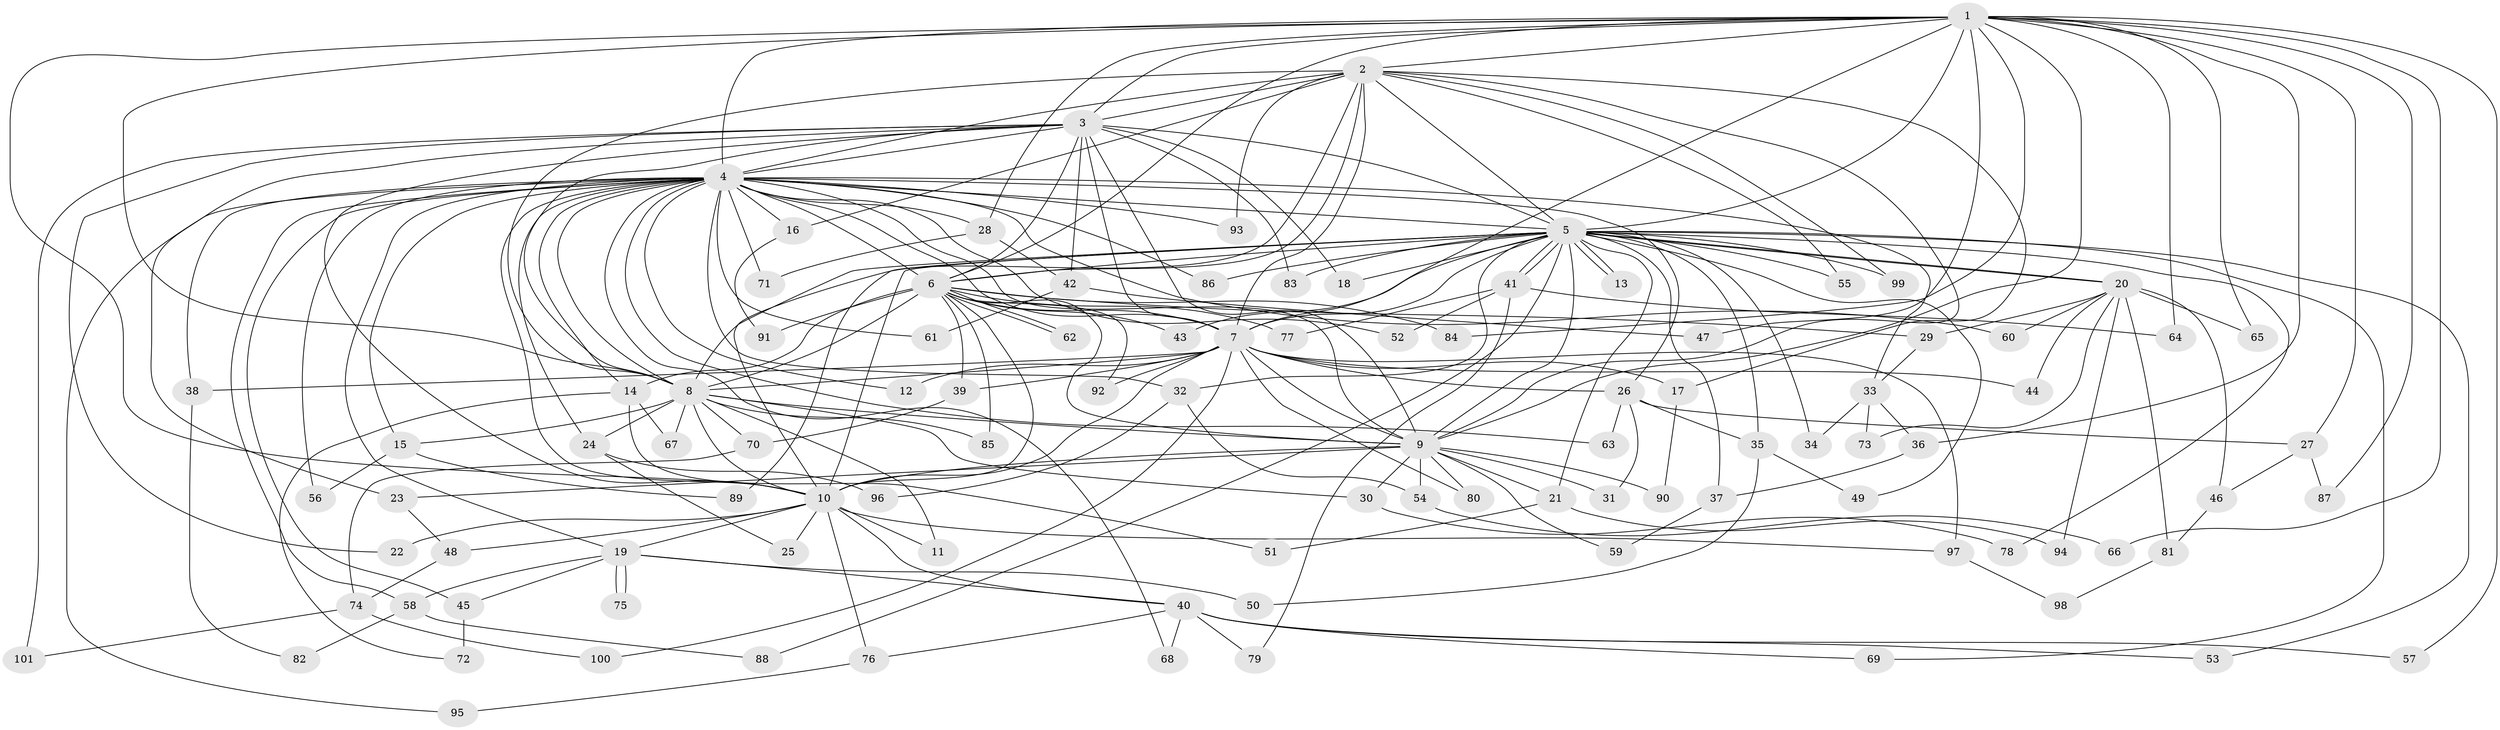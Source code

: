 // Generated by graph-tools (version 1.1) at 2025/49/03/09/25 03:49:28]
// undirected, 101 vertices, 227 edges
graph export_dot {
graph [start="1"]
  node [color=gray90,style=filled];
  1;
  2;
  3;
  4;
  5;
  6;
  7;
  8;
  9;
  10;
  11;
  12;
  13;
  14;
  15;
  16;
  17;
  18;
  19;
  20;
  21;
  22;
  23;
  24;
  25;
  26;
  27;
  28;
  29;
  30;
  31;
  32;
  33;
  34;
  35;
  36;
  37;
  38;
  39;
  40;
  41;
  42;
  43;
  44;
  45;
  46;
  47;
  48;
  49;
  50;
  51;
  52;
  53;
  54;
  55;
  56;
  57;
  58;
  59;
  60;
  61;
  62;
  63;
  64;
  65;
  66;
  67;
  68;
  69;
  70;
  71;
  72;
  73;
  74;
  75;
  76;
  77;
  78;
  79;
  80;
  81;
  82;
  83;
  84;
  85;
  86;
  87;
  88;
  89;
  90;
  91;
  92;
  93;
  94;
  95;
  96;
  97;
  98;
  99;
  100;
  101;
  1 -- 2;
  1 -- 3;
  1 -- 4;
  1 -- 5;
  1 -- 6;
  1 -- 7;
  1 -- 8;
  1 -- 9;
  1 -- 10;
  1 -- 27;
  1 -- 28;
  1 -- 36;
  1 -- 47;
  1 -- 57;
  1 -- 64;
  1 -- 65;
  1 -- 66;
  1 -- 84;
  1 -- 87;
  2 -- 3;
  2 -- 4;
  2 -- 5;
  2 -- 6;
  2 -- 7;
  2 -- 8;
  2 -- 9;
  2 -- 10;
  2 -- 16;
  2 -- 17;
  2 -- 55;
  2 -- 93;
  2 -- 99;
  3 -- 4;
  3 -- 5;
  3 -- 6;
  3 -- 7;
  3 -- 8;
  3 -- 9;
  3 -- 10;
  3 -- 18;
  3 -- 22;
  3 -- 23;
  3 -- 42;
  3 -- 83;
  3 -- 101;
  4 -- 5;
  4 -- 6;
  4 -- 7;
  4 -- 8;
  4 -- 9;
  4 -- 10;
  4 -- 12;
  4 -- 14;
  4 -- 15;
  4 -- 16;
  4 -- 19;
  4 -- 24;
  4 -- 26;
  4 -- 28;
  4 -- 32;
  4 -- 33;
  4 -- 38;
  4 -- 45;
  4 -- 52;
  4 -- 56;
  4 -- 58;
  4 -- 60;
  4 -- 61;
  4 -- 63;
  4 -- 68;
  4 -- 71;
  4 -- 86;
  4 -- 93;
  4 -- 95;
  5 -- 6;
  5 -- 7;
  5 -- 8;
  5 -- 9;
  5 -- 10;
  5 -- 13;
  5 -- 13;
  5 -- 18;
  5 -- 20;
  5 -- 20;
  5 -- 21;
  5 -- 32;
  5 -- 34;
  5 -- 35;
  5 -- 37;
  5 -- 41;
  5 -- 41;
  5 -- 43;
  5 -- 49;
  5 -- 53;
  5 -- 55;
  5 -- 69;
  5 -- 78;
  5 -- 83;
  5 -- 86;
  5 -- 88;
  5 -- 89;
  5 -- 99;
  6 -- 7;
  6 -- 8;
  6 -- 9;
  6 -- 10;
  6 -- 14;
  6 -- 29;
  6 -- 39;
  6 -- 43;
  6 -- 62;
  6 -- 62;
  6 -- 77;
  6 -- 84;
  6 -- 85;
  6 -- 91;
  6 -- 92;
  7 -- 8;
  7 -- 9;
  7 -- 10;
  7 -- 12;
  7 -- 17;
  7 -- 26;
  7 -- 38;
  7 -- 39;
  7 -- 44;
  7 -- 80;
  7 -- 92;
  7 -- 97;
  7 -- 100;
  8 -- 9;
  8 -- 10;
  8 -- 11;
  8 -- 15;
  8 -- 24;
  8 -- 30;
  8 -- 67;
  8 -- 70;
  8 -- 85;
  9 -- 10;
  9 -- 21;
  9 -- 23;
  9 -- 30;
  9 -- 31;
  9 -- 54;
  9 -- 59;
  9 -- 80;
  9 -- 90;
  10 -- 11;
  10 -- 19;
  10 -- 22;
  10 -- 25;
  10 -- 40;
  10 -- 48;
  10 -- 76;
  10 -- 97;
  14 -- 51;
  14 -- 67;
  14 -- 72;
  15 -- 56;
  15 -- 89;
  16 -- 91;
  17 -- 90;
  19 -- 40;
  19 -- 45;
  19 -- 50;
  19 -- 58;
  19 -- 75;
  19 -- 75;
  20 -- 29;
  20 -- 44;
  20 -- 46;
  20 -- 60;
  20 -- 65;
  20 -- 73;
  20 -- 81;
  20 -- 94;
  21 -- 51;
  21 -- 94;
  23 -- 48;
  24 -- 25;
  24 -- 96;
  26 -- 27;
  26 -- 31;
  26 -- 35;
  26 -- 63;
  27 -- 46;
  27 -- 87;
  28 -- 42;
  28 -- 71;
  29 -- 33;
  30 -- 78;
  32 -- 54;
  32 -- 96;
  33 -- 34;
  33 -- 36;
  33 -- 73;
  35 -- 49;
  35 -- 50;
  36 -- 37;
  37 -- 59;
  38 -- 82;
  39 -- 70;
  40 -- 53;
  40 -- 57;
  40 -- 68;
  40 -- 69;
  40 -- 76;
  40 -- 79;
  41 -- 52;
  41 -- 64;
  41 -- 77;
  41 -- 79;
  42 -- 47;
  42 -- 61;
  45 -- 72;
  46 -- 81;
  48 -- 74;
  54 -- 66;
  58 -- 82;
  58 -- 88;
  70 -- 74;
  74 -- 100;
  74 -- 101;
  76 -- 95;
  81 -- 98;
  97 -- 98;
}
